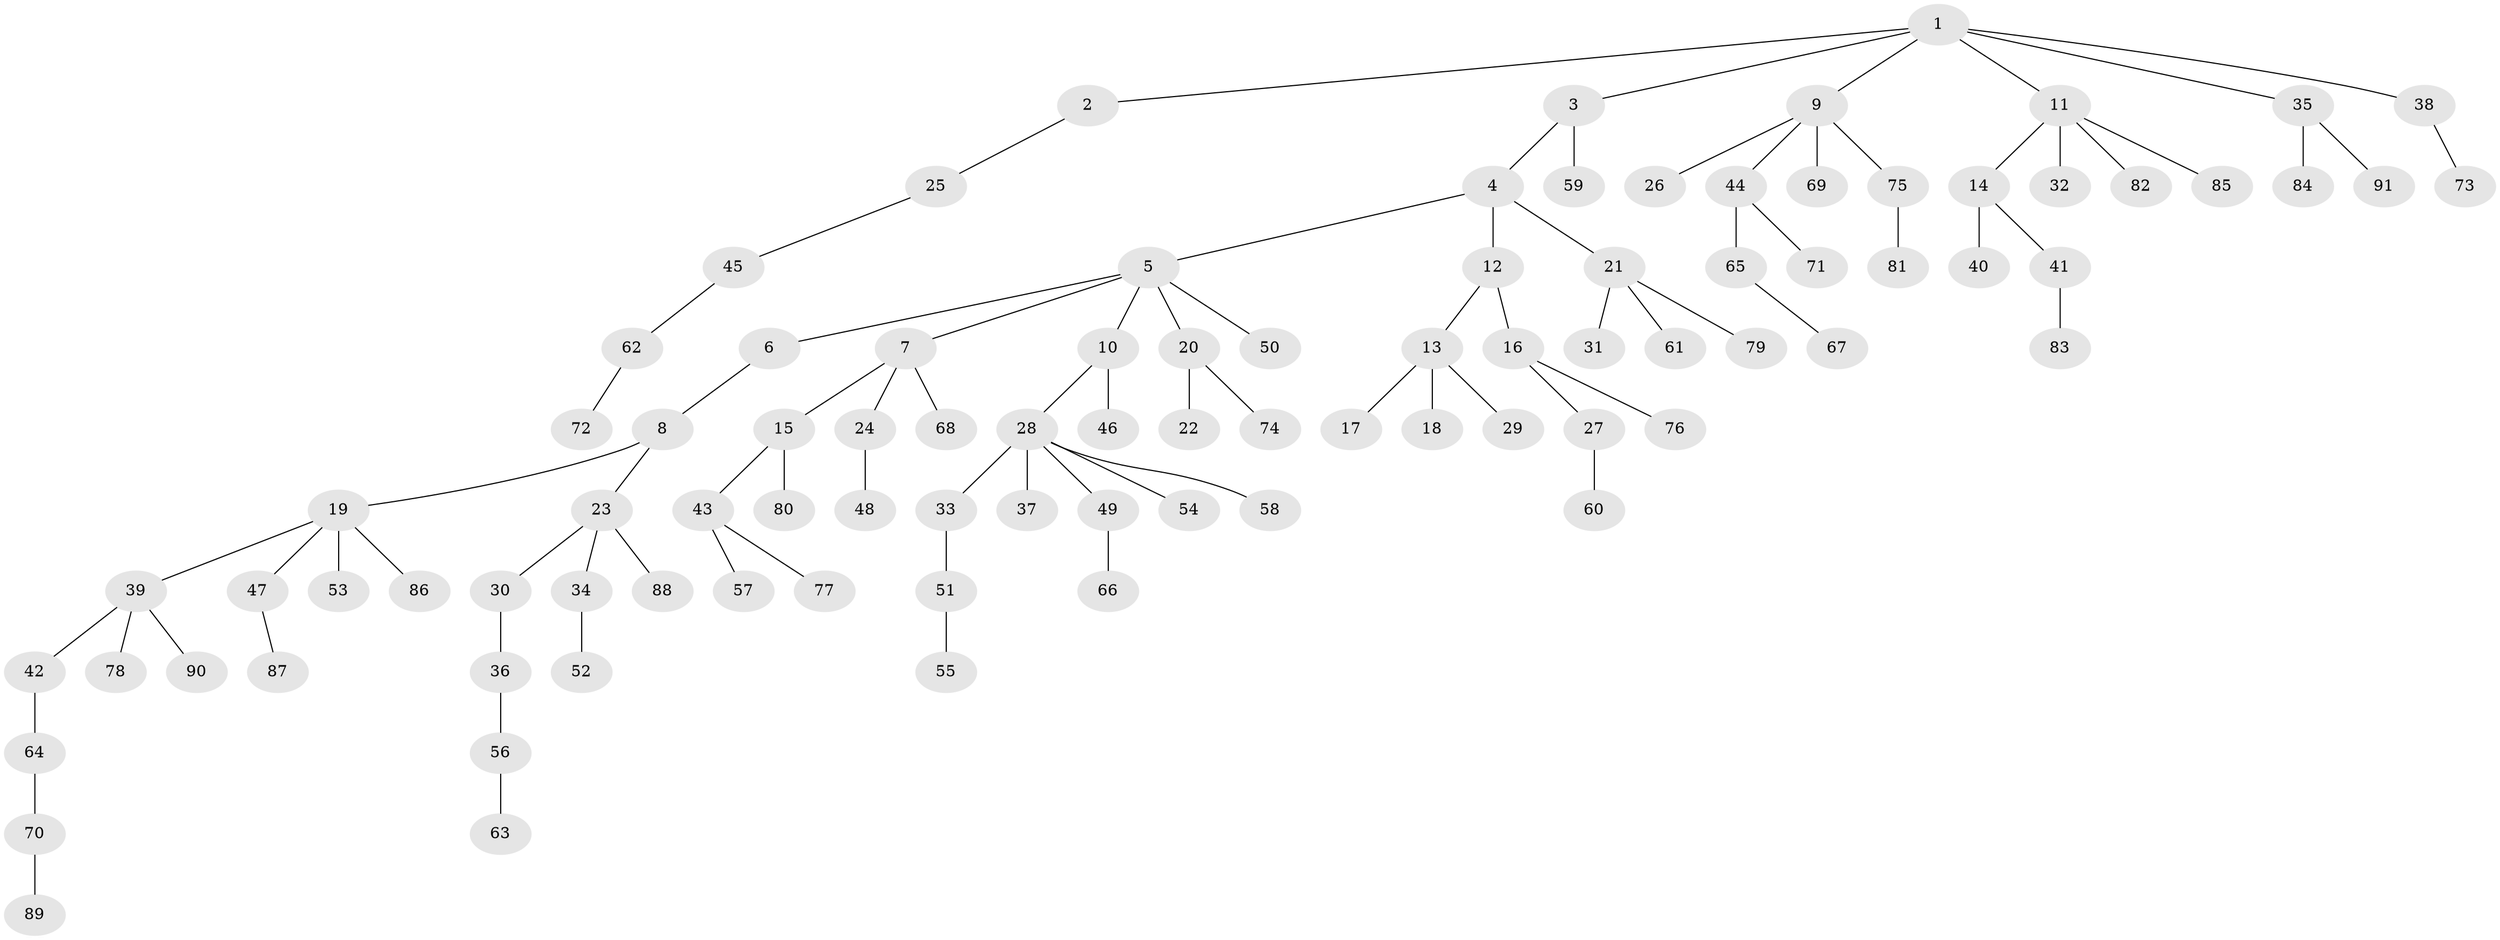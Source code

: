 // Generated by graph-tools (version 1.1) at 2025/11/02/27/25 16:11:27]
// undirected, 91 vertices, 90 edges
graph export_dot {
graph [start="1"]
  node [color=gray90,style=filled];
  1;
  2;
  3;
  4;
  5;
  6;
  7;
  8;
  9;
  10;
  11;
  12;
  13;
  14;
  15;
  16;
  17;
  18;
  19;
  20;
  21;
  22;
  23;
  24;
  25;
  26;
  27;
  28;
  29;
  30;
  31;
  32;
  33;
  34;
  35;
  36;
  37;
  38;
  39;
  40;
  41;
  42;
  43;
  44;
  45;
  46;
  47;
  48;
  49;
  50;
  51;
  52;
  53;
  54;
  55;
  56;
  57;
  58;
  59;
  60;
  61;
  62;
  63;
  64;
  65;
  66;
  67;
  68;
  69;
  70;
  71;
  72;
  73;
  74;
  75;
  76;
  77;
  78;
  79;
  80;
  81;
  82;
  83;
  84;
  85;
  86;
  87;
  88;
  89;
  90;
  91;
  1 -- 2;
  1 -- 3;
  1 -- 9;
  1 -- 11;
  1 -- 35;
  1 -- 38;
  2 -- 25;
  3 -- 4;
  3 -- 59;
  4 -- 5;
  4 -- 12;
  4 -- 21;
  5 -- 6;
  5 -- 7;
  5 -- 10;
  5 -- 20;
  5 -- 50;
  6 -- 8;
  7 -- 15;
  7 -- 24;
  7 -- 68;
  8 -- 19;
  8 -- 23;
  9 -- 26;
  9 -- 44;
  9 -- 69;
  9 -- 75;
  10 -- 28;
  10 -- 46;
  11 -- 14;
  11 -- 32;
  11 -- 82;
  11 -- 85;
  12 -- 13;
  12 -- 16;
  13 -- 17;
  13 -- 18;
  13 -- 29;
  14 -- 40;
  14 -- 41;
  15 -- 43;
  15 -- 80;
  16 -- 27;
  16 -- 76;
  19 -- 39;
  19 -- 47;
  19 -- 53;
  19 -- 86;
  20 -- 22;
  20 -- 74;
  21 -- 31;
  21 -- 61;
  21 -- 79;
  23 -- 30;
  23 -- 34;
  23 -- 88;
  24 -- 48;
  25 -- 45;
  27 -- 60;
  28 -- 33;
  28 -- 37;
  28 -- 49;
  28 -- 54;
  28 -- 58;
  30 -- 36;
  33 -- 51;
  34 -- 52;
  35 -- 84;
  35 -- 91;
  36 -- 56;
  38 -- 73;
  39 -- 42;
  39 -- 78;
  39 -- 90;
  41 -- 83;
  42 -- 64;
  43 -- 57;
  43 -- 77;
  44 -- 65;
  44 -- 71;
  45 -- 62;
  47 -- 87;
  49 -- 66;
  51 -- 55;
  56 -- 63;
  62 -- 72;
  64 -- 70;
  65 -- 67;
  70 -- 89;
  75 -- 81;
}
